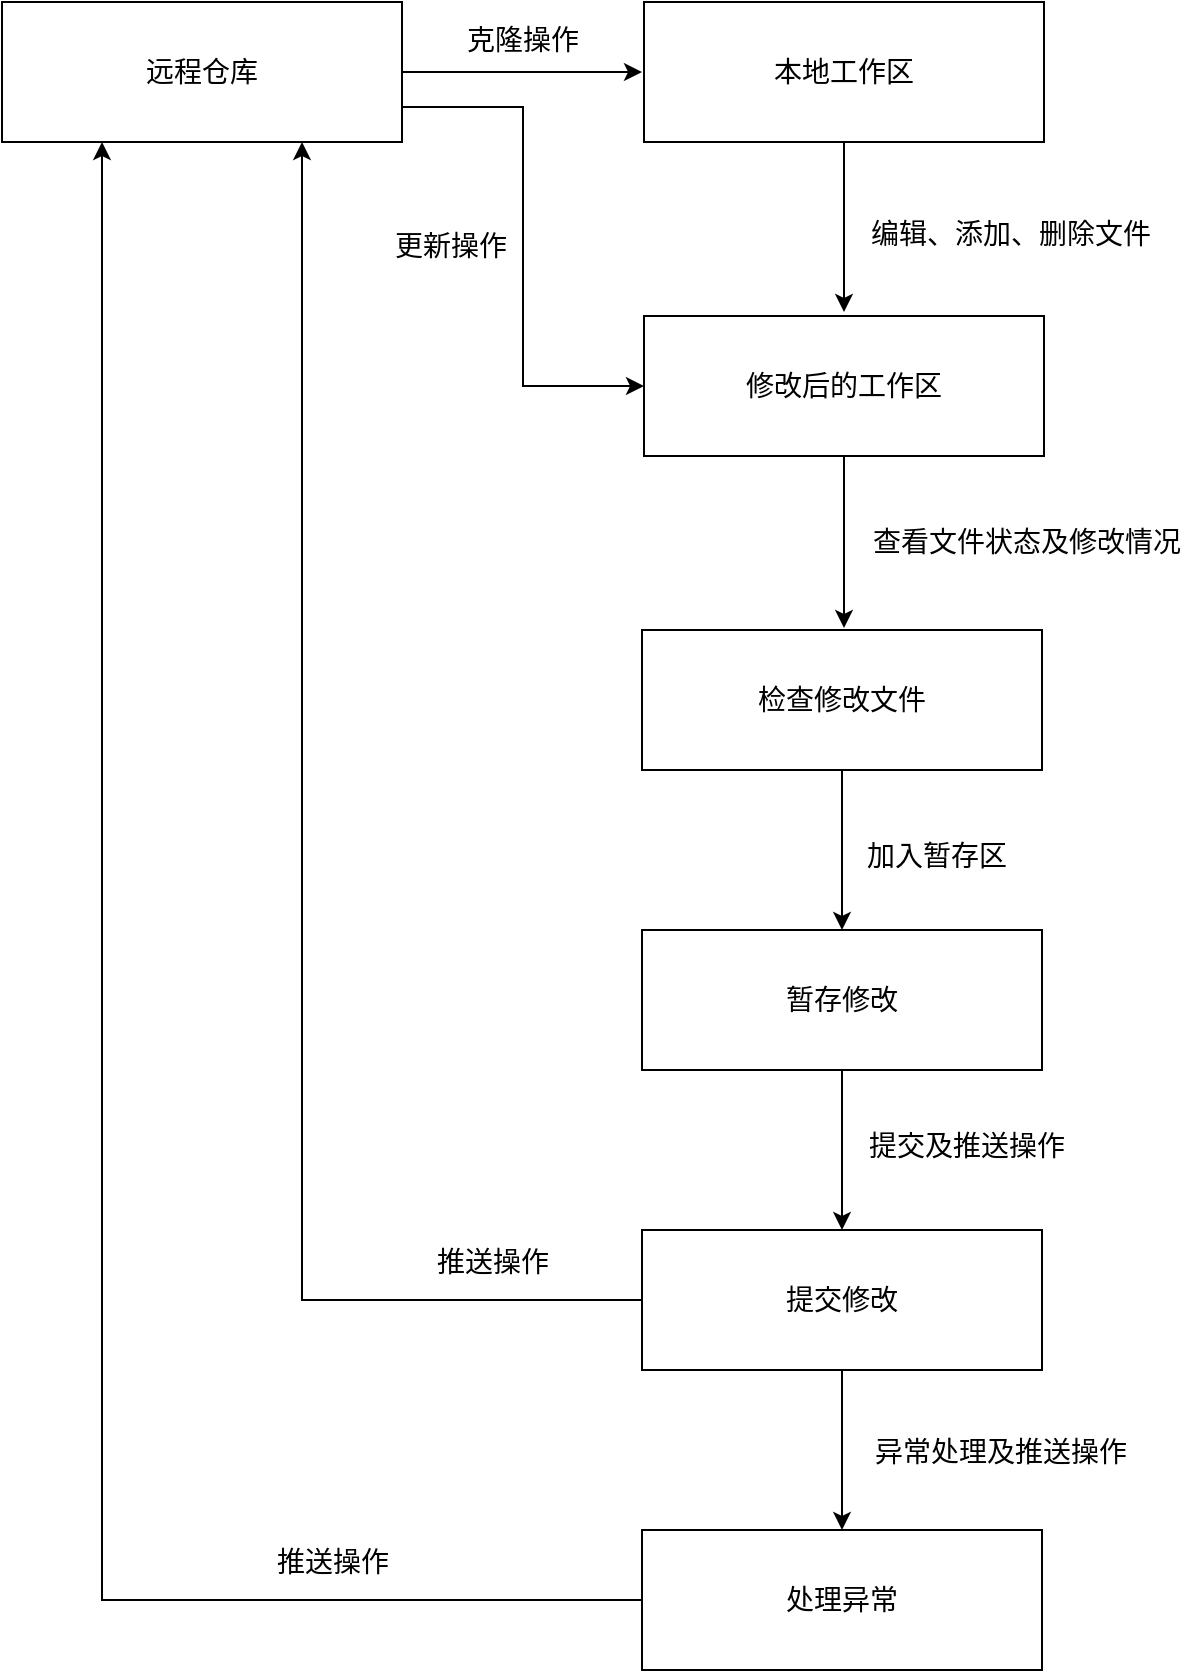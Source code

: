 <mxfile>
    <diagram id="pyIiYwWN15eKJhpWYSDH" name="第 1 页">
        <mxGraphModel dx="1196" dy="1160" grid="1" gridSize="10" guides="1" tooltips="1" connect="1" arrows="1" fold="1" page="1" pageScale="1" pageWidth="827" pageHeight="1169" math="0" shadow="0">
            <root>
                <mxCell id="0"/>
                <mxCell id="1" parent="0"/>
                <mxCell id="4" value="" style="edgeStyle=none;html=1;fontSize=14;" parent="1" source="2" edge="1">
                    <mxGeometry relative="1" as="geometry">
                        <mxPoint x="390" y="165" as="targetPoint"/>
                    </mxGeometry>
                </mxCell>
                <mxCell id="2" value="远程仓库" style="rounded=0;whiteSpace=wrap;html=1;fontSize=14;" parent="1" vertex="1">
                    <mxGeometry x="70" y="130" width="200" height="70" as="geometry"/>
                </mxCell>
                <mxCell id="8" value="" style="edgeStyle=none;html=1;fontSize=14;" parent="1" source="5" edge="1">
                    <mxGeometry relative="1" as="geometry">
                        <mxPoint x="491" y="285" as="targetPoint"/>
                    </mxGeometry>
                </mxCell>
                <mxCell id="5" value="本地工作区" style="rounded=0;whiteSpace=wrap;html=1;fontSize=14;" parent="1" vertex="1">
                    <mxGeometry x="391" y="130" width="200" height="70" as="geometry"/>
                </mxCell>
                <mxCell id="6" value="克隆操作" style="text;html=1;align=center;verticalAlign=middle;resizable=0;points=[];autosize=1;strokeColor=none;fillColor=none;fontSize=14;fontStyle=0" parent="1" vertex="1">
                    <mxGeometry x="295" y="139" width="70" height="20" as="geometry"/>
                </mxCell>
                <mxCell id="16" value="" style="edgeStyle=none;rounded=0;html=1;fontSize=14;" parent="1" source="9" edge="1">
                    <mxGeometry relative="1" as="geometry">
                        <mxPoint x="491" y="443" as="targetPoint"/>
                    </mxGeometry>
                </mxCell>
                <mxCell id="9" value="修改后的工作区" style="rounded=0;whiteSpace=wrap;html=1;fontSize=14;" parent="1" vertex="1">
                    <mxGeometry x="391" y="287" width="200" height="70" as="geometry"/>
                </mxCell>
                <mxCell id="10" value="编辑、添加、删除文件" style="text;html=1;align=center;verticalAlign=middle;resizable=0;points=[];autosize=1;strokeColor=none;fillColor=none;fontSize=14;fontStyle=0" parent="1" vertex="1">
                    <mxGeometry x="494" y="236" width="160" height="20" as="geometry"/>
                </mxCell>
                <mxCell id="13" value="" style="edgeStyle=elbowEdgeStyle;elbow=horizontal;endArrow=classic;html=1;fontSize=14;exitX=1;exitY=0.75;exitDx=0;exitDy=0;entryX=0;entryY=0.5;entryDx=0;entryDy=0;rounded=0;" parent="1" source="2" target="9" edge="1">
                    <mxGeometry width="50" height="50" relative="1" as="geometry">
                        <mxPoint x="250" y="400" as="sourcePoint"/>
                        <mxPoint x="300" y="350" as="targetPoint"/>
                    </mxGeometry>
                </mxCell>
                <mxCell id="14" value="更新操作" style="text;html=1;align=center;verticalAlign=middle;resizable=0;points=[];autosize=1;strokeColor=none;fillColor=none;fontSize=14;fontStyle=0" parent="1" vertex="1">
                    <mxGeometry x="259" y="242" width="70" height="20" as="geometry"/>
                </mxCell>
                <mxCell id="20" value="" style="edgeStyle=none;rounded=0;html=1;fontSize=14;" parent="1" source="17" target="19" edge="1">
                    <mxGeometry relative="1" as="geometry"/>
                </mxCell>
                <mxCell id="17" value="检查修改文件" style="rounded=0;whiteSpace=wrap;html=1;fontSize=14;" parent="1" vertex="1">
                    <mxGeometry x="390" y="444" width="200" height="70" as="geometry"/>
                </mxCell>
                <mxCell id="18" value="查看文件状态及修改情况" style="text;html=1;align=center;verticalAlign=middle;resizable=0;points=[];autosize=1;strokeColor=none;fillColor=none;fontSize=14;fontStyle=0" parent="1" vertex="1">
                    <mxGeometry x="497" y="390" width="170" height="20" as="geometry"/>
                </mxCell>
                <mxCell id="23" value="" style="edgeStyle=none;rounded=0;html=1;fontSize=14;" parent="1" source="19" target="22" edge="1">
                    <mxGeometry relative="1" as="geometry"/>
                </mxCell>
                <mxCell id="19" value="暂存修改" style="rounded=0;whiteSpace=wrap;html=1;fontSize=14;" parent="1" vertex="1">
                    <mxGeometry x="390" y="594" width="200" height="70" as="geometry"/>
                </mxCell>
                <mxCell id="21" value="加入暂存区" style="text;html=1;align=center;verticalAlign=middle;resizable=0;points=[];autosize=1;strokeColor=none;fillColor=none;fontSize=14;fontStyle=0" parent="1" vertex="1">
                    <mxGeometry x="492" y="547" width="90" height="20" as="geometry"/>
                </mxCell>
                <mxCell id="32" value="" style="edgeStyle=none;html=1;fontSize=14;" edge="1" parent="1" source="22" target="31">
                    <mxGeometry relative="1" as="geometry"/>
                </mxCell>
                <mxCell id="22" value="提交修改" style="rounded=0;whiteSpace=wrap;html=1;fontSize=14;" parent="1" vertex="1">
                    <mxGeometry x="390" y="744" width="200" height="70" as="geometry"/>
                </mxCell>
                <mxCell id="24" value="异常处理及推送操作" style="text;html=1;align=center;verticalAlign=middle;resizable=0;points=[];autosize=1;strokeColor=none;fillColor=none;fontSize=14;fontStyle=0" parent="1" vertex="1">
                    <mxGeometry x="499" y="845" width="140" height="20" as="geometry"/>
                </mxCell>
                <mxCell id="26" value="" style="edgeStyle=segmentEdgeStyle;endArrow=classic;html=1;rounded=0;fontSize=14;exitX=0;exitY=0.5;exitDx=0;exitDy=0;entryX=0.75;entryY=1;entryDx=0;entryDy=0;" parent="1" source="22" target="2" edge="1">
                    <mxGeometry width="50" height="50" relative="1" as="geometry">
                        <mxPoint x="210" y="580" as="sourcePoint"/>
                        <mxPoint x="260" y="530" as="targetPoint"/>
                    </mxGeometry>
                </mxCell>
                <mxCell id="27" value="" style="edgeStyle=segmentEdgeStyle;endArrow=classic;html=1;rounded=0;fontSize=14;exitX=0;exitY=0.5;exitDx=0;exitDy=0;entryX=0.25;entryY=1;entryDx=0;entryDy=0;" parent="1" source="31" target="2" edge="1">
                    <mxGeometry width="50" height="50" relative="1" as="geometry">
                        <mxPoint x="120" y="780" as="sourcePoint"/>
                        <mxPoint x="170" y="730" as="targetPoint"/>
                    </mxGeometry>
                </mxCell>
                <mxCell id="28" value="推送操作" style="text;html=1;align=center;verticalAlign=middle;resizable=0;points=[];autosize=1;strokeColor=none;fillColor=none;fontSize=14;fontStyle=0" parent="1" vertex="1">
                    <mxGeometry x="280" y="750" width="70" height="20" as="geometry"/>
                </mxCell>
                <mxCell id="29" value="推送操作" style="text;html=1;align=center;verticalAlign=middle;resizable=0;points=[];autosize=1;strokeColor=none;fillColor=none;fontSize=14;fontStyle=0" parent="1" vertex="1">
                    <mxGeometry x="200" y="900" width="70" height="20" as="geometry"/>
                </mxCell>
                <mxCell id="31" value="处理异常" style="rounded=0;whiteSpace=wrap;html=1;fontSize=14;" vertex="1" parent="1">
                    <mxGeometry x="390" y="894" width="200" height="70" as="geometry"/>
                </mxCell>
                <mxCell id="33" value="提交及推送操作" style="text;html=1;align=center;verticalAlign=middle;resizable=0;points=[];autosize=1;strokeColor=none;fillColor=none;fontSize=14;fontStyle=0" vertex="1" parent="1">
                    <mxGeometry x="497" y="692" width="110" height="20" as="geometry"/>
                </mxCell>
            </root>
        </mxGraphModel>
    </diagram>
</mxfile>